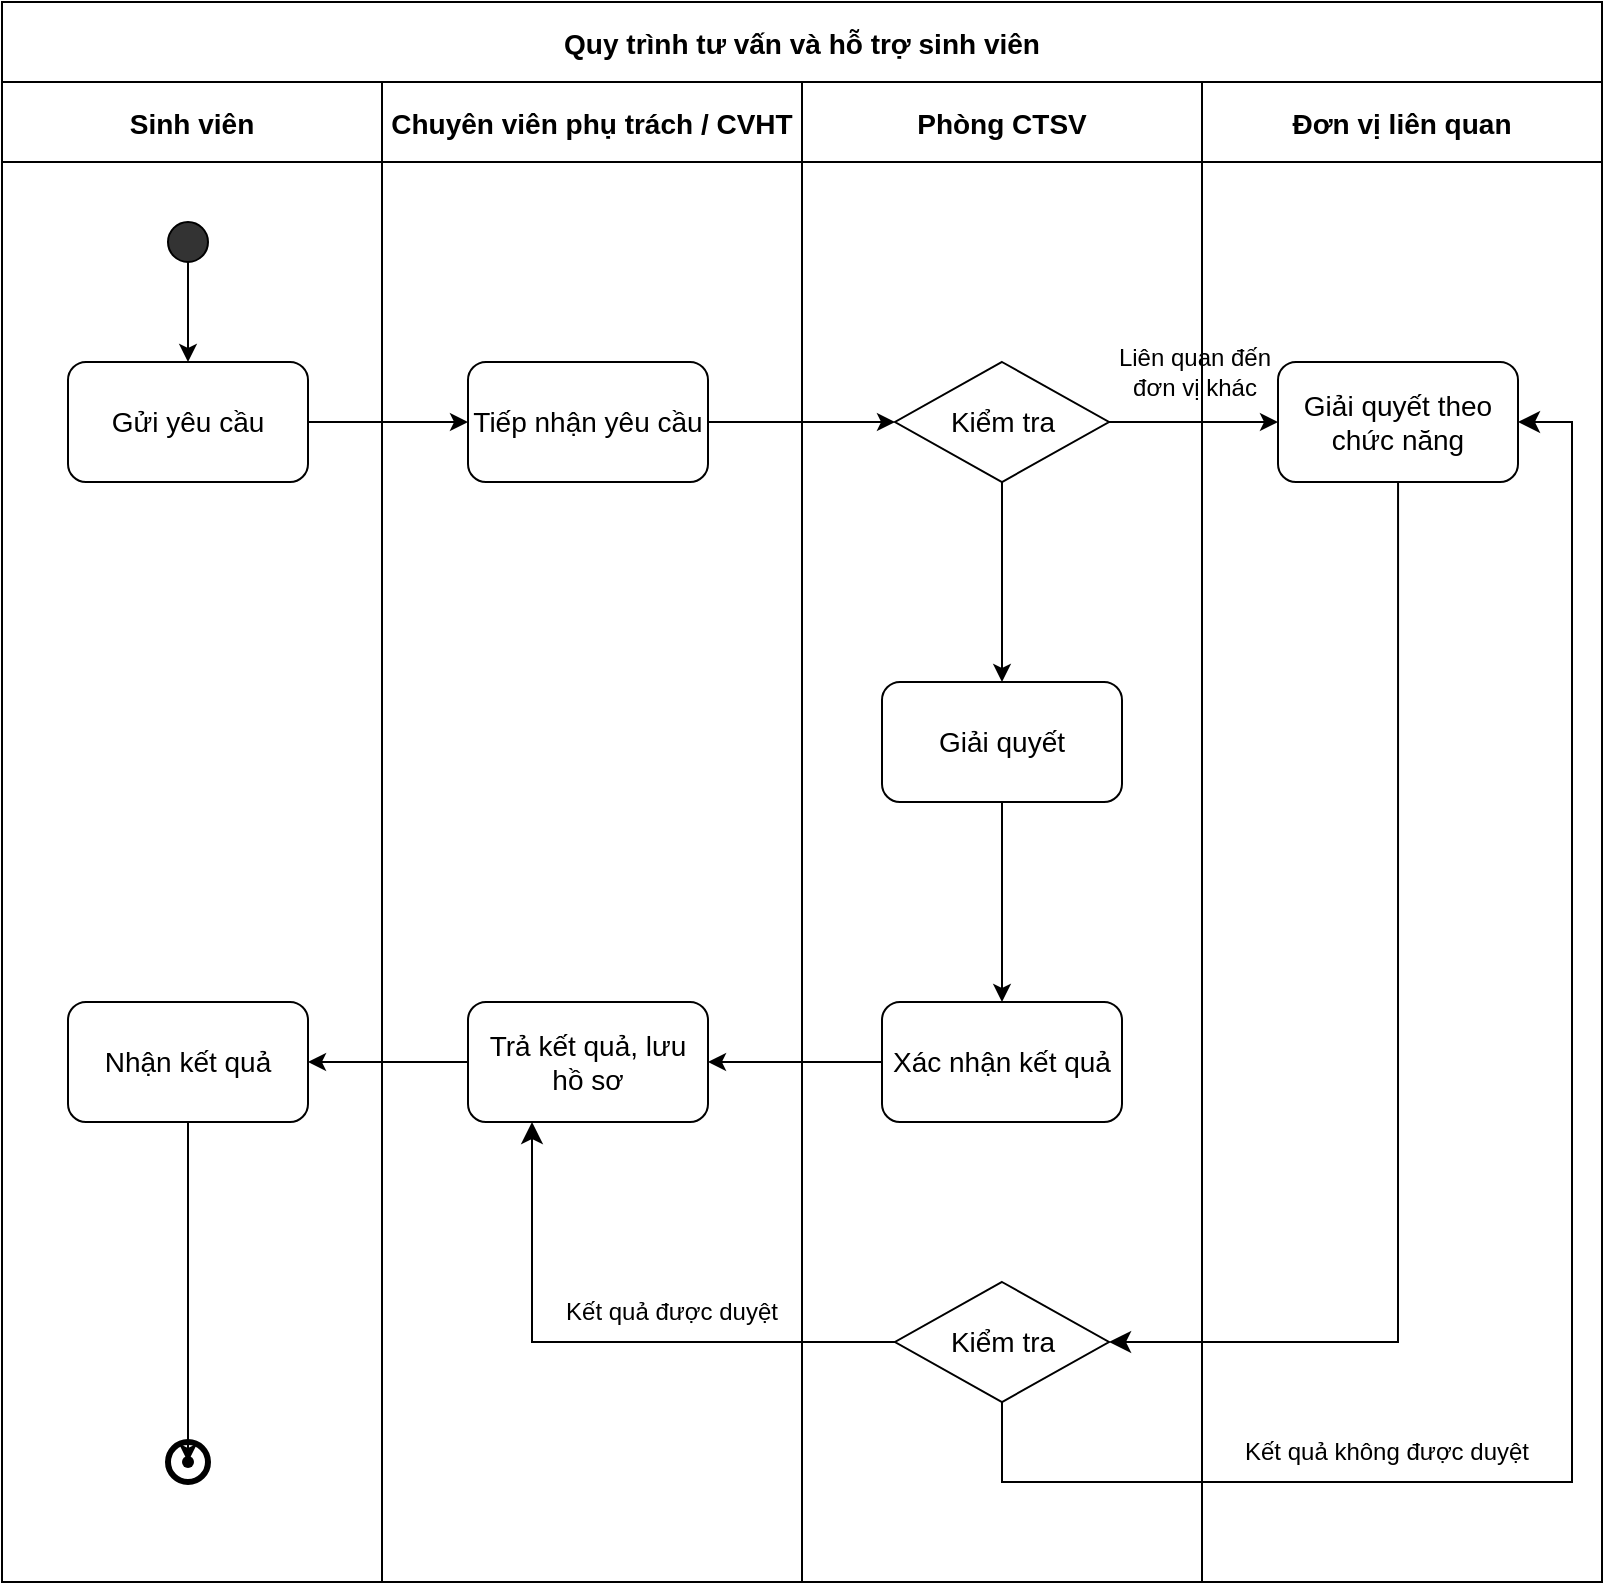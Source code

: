 <mxfile version="26.0.16">
  <diagram id="kgpKYQtTHZ0yAKxKKP6v" name="Page-1">
    <mxGraphModel dx="1050" dy="618" grid="1" gridSize="10" guides="1" tooltips="1" connect="1" arrows="1" fold="1" page="1" pageScale="1" pageWidth="850" pageHeight="1100" math="0" shadow="0">
      <root>
        <mxCell id="0" />
        <mxCell id="1" parent="0" />
        <mxCell id="3nuBFxr9cyL0pnOWT2aG-1" value="Quy trình tư vấn và hỗ trợ sinh viên" style="shape=table;childLayout=tableLayout;startSize=40;collapsible=0;recursiveResize=0;expand=0;fillColor=none;fontStyle=1;fontSize=14;" parent="1" vertex="1">
          <mxGeometry x="25" y="40" width="800" height="790.0" as="geometry" />
        </mxCell>
        <mxCell id="3nuBFxr9cyL0pnOWT2aG-3" value="" style="shape=tableRow;horizontal=0;swimlaneHead=0;swimlaneBody=0;top=0;left=0;bottom=0;right=0;fillColor=none;points=[[0,0.5],[1,0.5]];portConstraint=eastwest;startSize=0;collapsible=0;recursiveResize=0;expand=0;fontStyle=1;" parent="3nuBFxr9cyL0pnOWT2aG-1" vertex="1">
          <mxGeometry y="40" width="800" height="750" as="geometry" />
        </mxCell>
        <mxCell id="3nuBFxr9cyL0pnOWT2aG-4" value="Sinh viên" style="swimlane;swimlaneHead=0;swimlaneBody=0;connectable=0;fillColor=none;startSize=40;collapsible=0;recursiveResize=0;expand=0;fontStyle=1;fontSize=14;" parent="3nuBFxr9cyL0pnOWT2aG-3" vertex="1">
          <mxGeometry width="190" height="750" as="geometry">
            <mxRectangle width="190" height="750" as="alternateBounds" />
          </mxGeometry>
        </mxCell>
        <mxCell id="0ywSFpH8xCbSTurqpiqi-59" value="&lt;font style=&quot;font-size: 14px;&quot;&gt;Gửi yêu cầu&lt;/font&gt;" style="rounded=1;whiteSpace=wrap;html=1;" parent="3nuBFxr9cyL0pnOWT2aG-4" vertex="1">
          <mxGeometry x="33" y="140" width="120" height="60" as="geometry" />
        </mxCell>
        <mxCell id="0ywSFpH8xCbSTurqpiqi-60" value="&lt;font style=&quot;font-size: 14px;&quot;&gt;Tiếp nhận yêu cầu&lt;/font&gt;" style="rounded=1;whiteSpace=wrap;html=1;" parent="3nuBFxr9cyL0pnOWT2aG-4" vertex="1">
          <mxGeometry x="233" y="140" width="120" height="60" as="geometry" />
        </mxCell>
        <mxCell id="0ywSFpH8xCbSTurqpiqi-62" value="&lt;font style=&quot;font-size: 14px;&quot;&gt;Giải quyết theo chức năng&lt;/font&gt;" style="rounded=1;whiteSpace=wrap;html=1;" parent="3nuBFxr9cyL0pnOWT2aG-4" vertex="1">
          <mxGeometry x="638" y="140" width="120" height="60" as="geometry" />
        </mxCell>
        <mxCell id="0ywSFpH8xCbSTurqpiqi-71" value="" style="group" parent="3nuBFxr9cyL0pnOWT2aG-4" vertex="1" connectable="0">
          <mxGeometry x="83" y="680" width="20" height="20" as="geometry" />
        </mxCell>
        <mxCell id="0ywSFpH8xCbSTurqpiqi-68" value="" style="ellipse;whiteSpace=wrap;html=1;aspect=fixed;fillStyle=solid;strokeWidth=3;" parent="0ywSFpH8xCbSTurqpiqi-71" vertex="1">
          <mxGeometry width="20" height="20" as="geometry" />
        </mxCell>
        <mxCell id="0ywSFpH8xCbSTurqpiqi-69" value="" style="shape=waypoint;sketch=0;fillStyle=solid;size=6;pointerEvents=1;points=[];fillColor=none;resizable=0;rotatable=0;perimeter=centerPerimeter;snapToPoint=1;" parent="0ywSFpH8xCbSTurqpiqi-71" vertex="1">
          <mxGeometry width="20" height="20" as="geometry" />
        </mxCell>
        <mxCell id="0ywSFpH8xCbSTurqpiqi-72" value="" style="ellipse;whiteSpace=wrap;html=1;aspect=fixed;fillColor=#333333;" parent="3nuBFxr9cyL0pnOWT2aG-4" vertex="1">
          <mxGeometry x="83" y="70" width="20" height="20" as="geometry" />
        </mxCell>
        <mxCell id="0ywSFpH8xCbSTurqpiqi-74" value="" style="endArrow=classic;html=1;rounded=0;exitX=0.5;exitY=1;exitDx=0;exitDy=0;entryX=0.5;entryY=0;entryDx=0;entryDy=0;" parent="3nuBFxr9cyL0pnOWT2aG-4" source="0ywSFpH8xCbSTurqpiqi-72" target="0ywSFpH8xCbSTurqpiqi-59" edge="1">
          <mxGeometry width="50" height="50" relative="1" as="geometry">
            <mxPoint x="375" y="300" as="sourcePoint" />
            <mxPoint x="425" y="250" as="targetPoint" />
          </mxGeometry>
        </mxCell>
        <mxCell id="0ywSFpH8xCbSTurqpiqi-75" value="" style="endArrow=classic;html=1;rounded=0;exitX=1;exitY=0.5;exitDx=0;exitDy=0;entryX=0;entryY=0.5;entryDx=0;entryDy=0;" parent="3nuBFxr9cyL0pnOWT2aG-4" source="0ywSFpH8xCbSTurqpiqi-59" target="0ywSFpH8xCbSTurqpiqi-60" edge="1">
          <mxGeometry width="50" height="50" relative="1" as="geometry">
            <mxPoint x="103" y="100" as="sourcePoint" />
            <mxPoint x="103" y="150" as="targetPoint" />
          </mxGeometry>
        </mxCell>
        <mxCell id="3nuBFxr9cyL0pnOWT2aG-8" value="Chuyên viên phụ trách / CVHT" style="swimlane;swimlaneHead=0;swimlaneBody=0;connectable=0;fillColor=none;startSize=40;collapsible=0;recursiveResize=0;expand=0;fontStyle=1;fontSize=14;" parent="3nuBFxr9cyL0pnOWT2aG-3" vertex="1">
          <mxGeometry x="190" width="210" height="750" as="geometry">
            <mxRectangle width="210" height="750" as="alternateBounds" />
          </mxGeometry>
        </mxCell>
        <mxCell id="0ywSFpH8xCbSTurqpiqi-87" value="Kết quả được duyệt" style="text;html=1;align=center;verticalAlign=middle;whiteSpace=wrap;rounded=0;" parent="3nuBFxr9cyL0pnOWT2aG-8" vertex="1">
          <mxGeometry x="85" y="600" width="120" height="30" as="geometry" />
        </mxCell>
        <mxCell id="0ywSFpH8xCbSTurqpiqi-55" value="Phòng CTSV" style="swimlane;swimlaneHead=0;swimlaneBody=0;connectable=0;fillColor=none;startSize=40;collapsible=0;recursiveResize=0;expand=0;fontStyle=1;fontSize=14;" parent="3nuBFxr9cyL0pnOWT2aG-3" vertex="1">
          <mxGeometry x="400" width="200" height="750" as="geometry">
            <mxRectangle width="200" height="750" as="alternateBounds" />
          </mxGeometry>
        </mxCell>
        <mxCell id="0ywSFpH8xCbSTurqpiqi-66" value="&lt;font style=&quot;font-size: 14px;&quot;&gt;Nhận kết quả&lt;/font&gt;" style="rounded=1;whiteSpace=wrap;html=1;" parent="0ywSFpH8xCbSTurqpiqi-55" vertex="1">
          <mxGeometry x="-367" y="460" width="120" height="60" as="geometry" />
        </mxCell>
        <mxCell id="0ywSFpH8xCbSTurqpiqi-65" value="Trả kết quả, lưu hồ sơ" style="rounded=1;spacing=3;whiteSpace=wrap;fontSize=14;labelBackgroundColor=default;" parent="0ywSFpH8xCbSTurqpiqi-55" vertex="1">
          <mxGeometry x="-167" y="460" width="120" height="60" as="geometry" />
        </mxCell>
        <mxCell id="0ywSFpH8xCbSTurqpiqi-64" value="&lt;font style=&quot;font-size: 14px;&quot;&gt;Xác nhận kết quả&lt;/font&gt;" style="rounded=1;whiteSpace=wrap;html=1;" parent="0ywSFpH8xCbSTurqpiqi-55" vertex="1">
          <mxGeometry x="40" y="460" width="120" height="60" as="geometry" />
        </mxCell>
        <mxCell id="0ywSFpH8xCbSTurqpiqi-63" value="&lt;font style=&quot;font-size: 14px;&quot;&gt;Giải quyết&lt;/font&gt;" style="rounded=1;whiteSpace=wrap;html=1;" parent="0ywSFpH8xCbSTurqpiqi-55" vertex="1">
          <mxGeometry x="40" y="300" width="120" height="60" as="geometry" />
        </mxCell>
        <mxCell id="0ywSFpH8xCbSTurqpiqi-73" value="&lt;font style=&quot;font-size: 14px;&quot;&gt;Kiểm tra&lt;/font&gt;" style="rhombus;whiteSpace=wrap;html=1;" parent="0ywSFpH8xCbSTurqpiqi-55" vertex="1">
          <mxGeometry x="46.5" y="140" width="107" height="60" as="geometry" />
        </mxCell>
        <mxCell id="0ywSFpH8xCbSTurqpiqi-61" value="&lt;font style=&quot;font-size: 14px;&quot;&gt;Kiểm tra&lt;/font&gt;" style="rhombus;whiteSpace=wrap;html=1;" parent="0ywSFpH8xCbSTurqpiqi-55" vertex="1">
          <mxGeometry x="46.5" y="600" width="107" height="60" as="geometry" />
        </mxCell>
        <mxCell id="0ywSFpH8xCbSTurqpiqi-78" value="" style="endArrow=classic;html=1;rounded=0;exitX=0.5;exitY=1;exitDx=0;exitDy=0;entryX=0.5;entryY=0;entryDx=0;entryDy=0;" parent="0ywSFpH8xCbSTurqpiqi-55" source="0ywSFpH8xCbSTurqpiqi-73" target="0ywSFpH8xCbSTurqpiqi-63" edge="1">
          <mxGeometry width="50" height="50" relative="1" as="geometry">
            <mxPoint x="162" y="180" as="sourcePoint" />
            <mxPoint x="248" y="180" as="targetPoint" />
          </mxGeometry>
        </mxCell>
        <mxCell id="0ywSFpH8xCbSTurqpiqi-79" value="" style="endArrow=classic;html=1;rounded=0;exitX=0.5;exitY=1;exitDx=0;exitDy=0;entryX=0.5;entryY=0;entryDx=0;entryDy=0;" parent="0ywSFpH8xCbSTurqpiqi-55" source="0ywSFpH8xCbSTurqpiqi-63" target="0ywSFpH8xCbSTurqpiqi-64" edge="1">
          <mxGeometry width="50" height="50" relative="1" as="geometry">
            <mxPoint x="172" y="190" as="sourcePoint" />
            <mxPoint x="258" y="190" as="targetPoint" />
          </mxGeometry>
        </mxCell>
        <mxCell id="0ywSFpH8xCbSTurqpiqi-80" value="" style="endArrow=classic;html=1;rounded=0;exitX=0;exitY=0.5;exitDx=0;exitDy=0;entryX=1;entryY=0.5;entryDx=0;entryDy=0;" parent="0ywSFpH8xCbSTurqpiqi-55" source="0ywSFpH8xCbSTurqpiqi-64" target="0ywSFpH8xCbSTurqpiqi-65" edge="1">
          <mxGeometry width="50" height="50" relative="1" as="geometry">
            <mxPoint x="182" y="200" as="sourcePoint" />
            <mxPoint x="268" y="200" as="targetPoint" />
          </mxGeometry>
        </mxCell>
        <mxCell id="0ywSFpH8xCbSTurqpiqi-81" value="" style="endArrow=classic;html=1;rounded=0;exitX=0;exitY=0.5;exitDx=0;exitDy=0;entryX=1;entryY=0.5;entryDx=0;entryDy=0;" parent="0ywSFpH8xCbSTurqpiqi-55" source="0ywSFpH8xCbSTurqpiqi-65" target="0ywSFpH8xCbSTurqpiqi-66" edge="1">
          <mxGeometry width="50" height="50" relative="1" as="geometry">
            <mxPoint x="192" y="210" as="sourcePoint" />
            <mxPoint x="278" y="210" as="targetPoint" />
          </mxGeometry>
        </mxCell>
        <mxCell id="0ywSFpH8xCbSTurqpiqi-83" value="" style="edgeStyle=segmentEdgeStyle;endArrow=classic;html=1;curved=0;rounded=0;endSize=8;startSize=8;exitX=0.5;exitY=1;exitDx=0;exitDy=0;entryX=1;entryY=0.5;entryDx=0;entryDy=0;" parent="0ywSFpH8xCbSTurqpiqi-55" edge="1">
          <mxGeometry width="50" height="50" relative="1" as="geometry">
            <mxPoint x="298.03" y="200" as="sourcePoint" />
            <mxPoint x="153.53" y="630" as="targetPoint" />
            <Array as="points">
              <mxPoint x="298" y="630" />
            </Array>
          </mxGeometry>
        </mxCell>
        <mxCell id="0ywSFpH8xCbSTurqpiqi-85" value="" style="edgeStyle=segmentEdgeStyle;endArrow=classic;html=1;curved=0;rounded=0;endSize=8;startSize=8;exitX=0;exitY=0.5;exitDx=0;exitDy=0;" parent="0ywSFpH8xCbSTurqpiqi-55" source="0ywSFpH8xCbSTurqpiqi-61" edge="1">
          <mxGeometry width="50" height="50" relative="1" as="geometry">
            <mxPoint x="308.03" y="210" as="sourcePoint" />
            <mxPoint x="-135" y="520" as="targetPoint" />
            <Array as="points">
              <mxPoint x="-135" y="630" />
              <mxPoint x="-135" y="520" />
            </Array>
          </mxGeometry>
        </mxCell>
        <mxCell id="0ywSFpH8xCbSTurqpiqi-91" value="Liên quan đến đơn vị khác" style="text;html=1;align=center;verticalAlign=middle;whiteSpace=wrap;rounded=0;" parent="0ywSFpH8xCbSTurqpiqi-55" vertex="1">
          <mxGeometry x="153.5" y="130" width="85" height="30" as="geometry" />
        </mxCell>
        <mxCell id="3nuBFxr9cyL0pnOWT2aG-11" value="Đơn vị liên quan" style="swimlane;swimlaneHead=0;swimlaneBody=0;connectable=0;fillColor=none;startSize=40;collapsible=0;recursiveResize=0;expand=0;fontStyle=1;fontSize=14;" parent="3nuBFxr9cyL0pnOWT2aG-3" vertex="1">
          <mxGeometry x="600" width="200" height="750" as="geometry">
            <mxRectangle width="200" height="750" as="alternateBounds" />
          </mxGeometry>
        </mxCell>
        <mxCell id="0ywSFpH8xCbSTurqpiqi-89" value="Kết quả không được duyệt" style="text;html=1;align=center;verticalAlign=middle;whiteSpace=wrap;rounded=0;" parent="3nuBFxr9cyL0pnOWT2aG-11" vertex="1">
          <mxGeometry x="15" y="670" width="155" height="30" as="geometry" />
        </mxCell>
        <mxCell id="0ywSFpH8xCbSTurqpiqi-76" value="" style="endArrow=classic;html=1;rounded=0;exitX=1;exitY=0.5;exitDx=0;exitDy=0;entryX=0;entryY=0.5;entryDx=0;entryDy=0;" parent="3nuBFxr9cyL0pnOWT2aG-3" source="0ywSFpH8xCbSTurqpiqi-60" target="0ywSFpH8xCbSTurqpiqi-73" edge="1">
          <mxGeometry width="50" height="50" relative="1" as="geometry">
            <mxPoint x="163" y="180" as="sourcePoint" />
            <mxPoint x="243" y="180" as="targetPoint" />
          </mxGeometry>
        </mxCell>
        <mxCell id="0ywSFpH8xCbSTurqpiqi-77" value="" style="endArrow=classic;html=1;rounded=0;exitX=1;exitY=0.5;exitDx=0;exitDy=0;entryX=0;entryY=0.5;entryDx=0;entryDy=0;" parent="3nuBFxr9cyL0pnOWT2aG-3" source="0ywSFpH8xCbSTurqpiqi-73" target="0ywSFpH8xCbSTurqpiqi-62" edge="1">
          <mxGeometry width="50" height="50" relative="1" as="geometry">
            <mxPoint x="363" y="180" as="sourcePoint" />
            <mxPoint x="455" y="180" as="targetPoint" />
          </mxGeometry>
        </mxCell>
        <mxCell id="0ywSFpH8xCbSTurqpiqi-82" value="" style="endArrow=classic;html=1;rounded=0;exitX=0.5;exitY=1;exitDx=0;exitDy=0;entryX=-0.158;entryY=0.586;entryDx=0;entryDy=0;entryPerimeter=0;" parent="3nuBFxr9cyL0pnOWT2aG-3" source="0ywSFpH8xCbSTurqpiqi-66" target="0ywSFpH8xCbSTurqpiqi-69" edge="1">
          <mxGeometry width="50" height="50" relative="1" as="geometry">
            <mxPoint x="602" y="220" as="sourcePoint" />
            <mxPoint x="95" y="680" as="targetPoint" />
          </mxGeometry>
        </mxCell>
        <mxCell id="0ywSFpH8xCbSTurqpiqi-86" value="" style="edgeStyle=segmentEdgeStyle;endArrow=classic;html=1;curved=0;rounded=0;endSize=8;startSize=8;exitX=0.5;exitY=1;exitDx=0;exitDy=0;entryX=1;entryY=0.5;entryDx=0;entryDy=0;" parent="3nuBFxr9cyL0pnOWT2aG-3" source="0ywSFpH8xCbSTurqpiqi-61" target="0ywSFpH8xCbSTurqpiqi-62" edge="1">
          <mxGeometry width="50" height="50" relative="1" as="geometry">
            <mxPoint x="718.03" y="220" as="sourcePoint" />
            <mxPoint x="573.53" y="650" as="targetPoint" />
            <Array as="points">
              <mxPoint x="500" y="700" />
              <mxPoint x="785" y="700" />
              <mxPoint x="785" y="170" />
            </Array>
          </mxGeometry>
        </mxCell>
      </root>
    </mxGraphModel>
  </diagram>
</mxfile>
